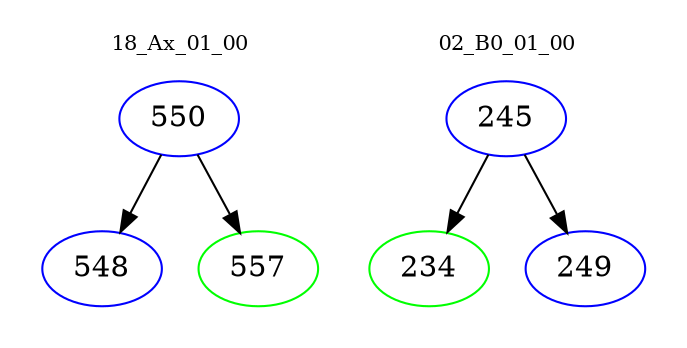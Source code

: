 digraph{
subgraph cluster_0 {
color = white
label = "18_Ax_01_00";
fontsize=10;
T0_550 [label="550", color="blue"]
T0_550 -> T0_548 [color="black"]
T0_548 [label="548", color="blue"]
T0_550 -> T0_557 [color="black"]
T0_557 [label="557", color="green"]
}
subgraph cluster_1 {
color = white
label = "02_B0_01_00";
fontsize=10;
T1_245 [label="245", color="blue"]
T1_245 -> T1_234 [color="black"]
T1_234 [label="234", color="green"]
T1_245 -> T1_249 [color="black"]
T1_249 [label="249", color="blue"]
}
}
